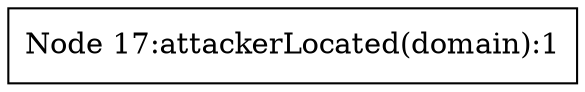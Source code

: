 strict digraph G {
  1 [ label="Node 17:attackerLocated(domain):1" shape="box" nodeType="AND" probArray="1.0" ];
}
